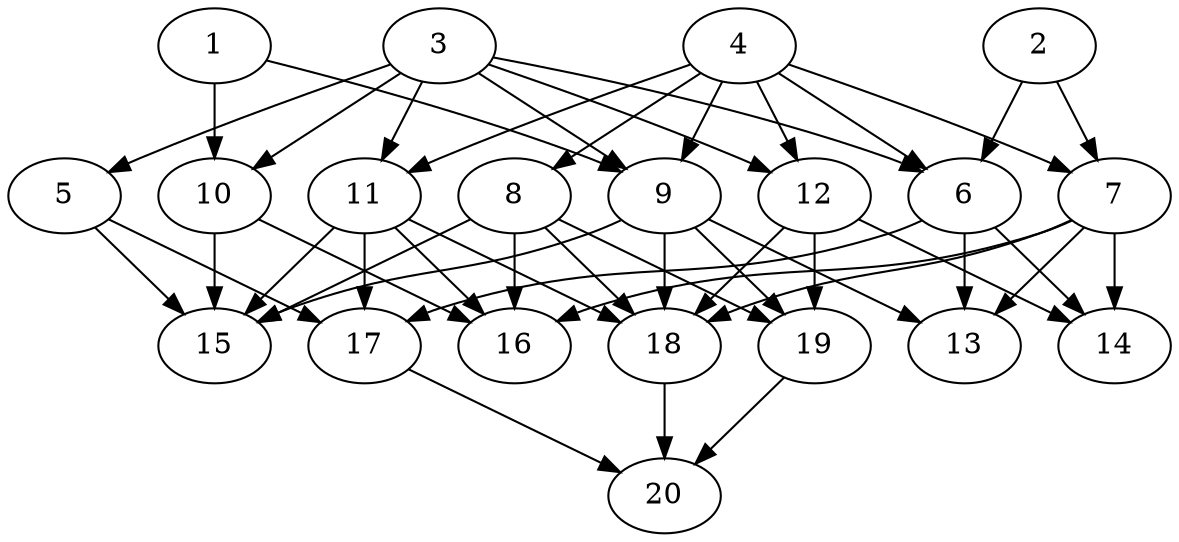 // DAG automatically generated by daggen at Tue Jul 23 14:23:30 2019
// ./daggen --dot -n 20 --ccr 0.5 --fat 0.6 --regular 0.5 --density 0.6 --mindata 5242880 --maxdata 52428800 
digraph G {
  1 [size="86827008", alpha="0.14", expect_size="43413504"] 
  1 -> 9 [size ="43413504"]
  1 -> 10 [size ="43413504"]
  2 [size="14280704", alpha="0.08", expect_size="7140352"] 
  2 -> 6 [size ="7140352"]
  2 -> 7 [size ="7140352"]
  3 [size="13279232", alpha="0.01", expect_size="6639616"] 
  3 -> 5 [size ="6639616"]
  3 -> 6 [size ="6639616"]
  3 -> 9 [size ="6639616"]
  3 -> 10 [size ="6639616"]
  3 -> 11 [size ="6639616"]
  3 -> 12 [size ="6639616"]
  4 [size="88547328", alpha="0.06", expect_size="44273664"] 
  4 -> 6 [size ="44273664"]
  4 -> 7 [size ="44273664"]
  4 -> 8 [size ="44273664"]
  4 -> 9 [size ="44273664"]
  4 -> 11 [size ="44273664"]
  4 -> 12 [size ="44273664"]
  5 [size="35280896", alpha="0.17", expect_size="17640448"] 
  5 -> 15 [size ="17640448"]
  5 -> 17 [size ="17640448"]
  6 [size="27748352", alpha="0.17", expect_size="13874176"] 
  6 -> 13 [size ="13874176"]
  6 -> 14 [size ="13874176"]
  6 -> 17 [size ="13874176"]
  7 [size="60030976", alpha="0.16", expect_size="30015488"] 
  7 -> 13 [size ="30015488"]
  7 -> 14 [size ="30015488"]
  7 -> 16 [size ="30015488"]
  7 -> 18 [size ="30015488"]
  8 [size="86761472", alpha="0.06", expect_size="43380736"] 
  8 -> 15 [size ="43380736"]
  8 -> 16 [size ="43380736"]
  8 -> 18 [size ="43380736"]
  8 -> 19 [size ="43380736"]
  9 [size="73555968", alpha="0.04", expect_size="36777984"] 
  9 -> 13 [size ="36777984"]
  9 -> 15 [size ="36777984"]
  9 -> 18 [size ="36777984"]
  9 -> 19 [size ="36777984"]
  10 [size="92934144", alpha="0.20", expect_size="46467072"] 
  10 -> 15 [size ="46467072"]
  10 -> 16 [size ="46467072"]
  11 [size="26458112", alpha="0.00", expect_size="13229056"] 
  11 -> 15 [size ="13229056"]
  11 -> 16 [size ="13229056"]
  11 -> 17 [size ="13229056"]
  11 -> 18 [size ="13229056"]
  12 [size="90667008", alpha="0.17", expect_size="45333504"] 
  12 -> 14 [size ="45333504"]
  12 -> 18 [size ="45333504"]
  12 -> 19 [size ="45333504"]
  13 [size="35921920", alpha="0.01", expect_size="17960960"] 
  14 [size="39518208", alpha="0.18", expect_size="19759104"] 
  15 [size="66539520", alpha="0.11", expect_size="33269760"] 
  16 [size="51738624", alpha="0.03", expect_size="25869312"] 
  17 [size="37982208", alpha="0.16", expect_size="18991104"] 
  17 -> 20 [size ="18991104"]
  18 [size="18542592", alpha="0.08", expect_size="9271296"] 
  18 -> 20 [size ="9271296"]
  19 [size="45332480", alpha="0.13", expect_size="22666240"] 
  19 -> 20 [size ="22666240"]
  20 [size="63412224", alpha="0.17", expect_size="31706112"] 
}
